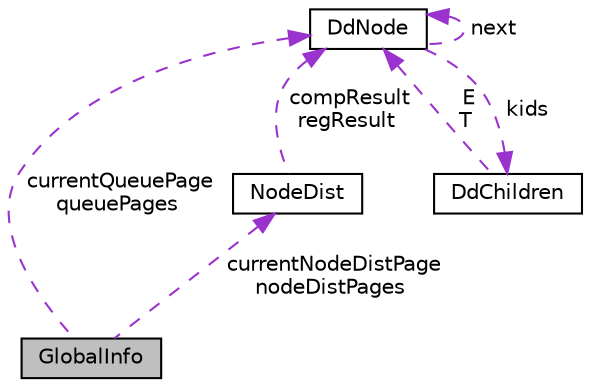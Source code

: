 digraph "GlobalInfo"
{
  edge [fontname="Helvetica",fontsize="10",labelfontname="Helvetica",labelfontsize="10"];
  node [fontname="Helvetica",fontsize="10",shape=record];
  Node1 [label="GlobalInfo",height=0.2,width=0.4,color="black", fillcolor="grey75", style="filled", fontcolor="black"];
  Node2 -> Node1 [dir="back",color="darkorchid3",fontsize="10",style="dashed",label=" currentNodeDistPage\nnodeDistPages" ,fontname="Helvetica"];
  Node2 [label="NodeDist",height=0.2,width=0.4,color="black", fillcolor="white", style="filled",URL="$structNodeDist.html",tooltip="structure created to store subset results for each node and distances with odd and even parity of the..."];
  Node3 -> Node2 [dir="back",color="darkorchid3",fontsize="10",style="dashed",label=" compResult\nregResult" ,fontname="Helvetica"];
  Node3 [label="DdNode",height=0.2,width=0.4,color="black", fillcolor="white", style="filled",URL="$structDdNode.html",tooltip="Decision diagram node. "];
  Node4 -> Node3 [dir="back",color="darkorchid3",fontsize="10",style="dashed",label=" kids" ,fontname="Helvetica"];
  Node4 [label="DdChildren",height=0.2,width=0.4,color="black", fillcolor="white", style="filled",URL="$structDdChildren.html",tooltip="The two children of a non-terminal node. "];
  Node3 -> Node4 [dir="back",color="darkorchid3",fontsize="10",style="dashed",label=" E\nT" ,fontname="Helvetica"];
  Node3 -> Node3 [dir="back",color="darkorchid3",fontsize="10",style="dashed",label=" next" ,fontname="Helvetica"];
  Node3 -> Node1 [dir="back",color="darkorchid3",fontsize="10",style="dashed",label=" currentQueuePage\nqueuePages" ,fontname="Helvetica"];
}

